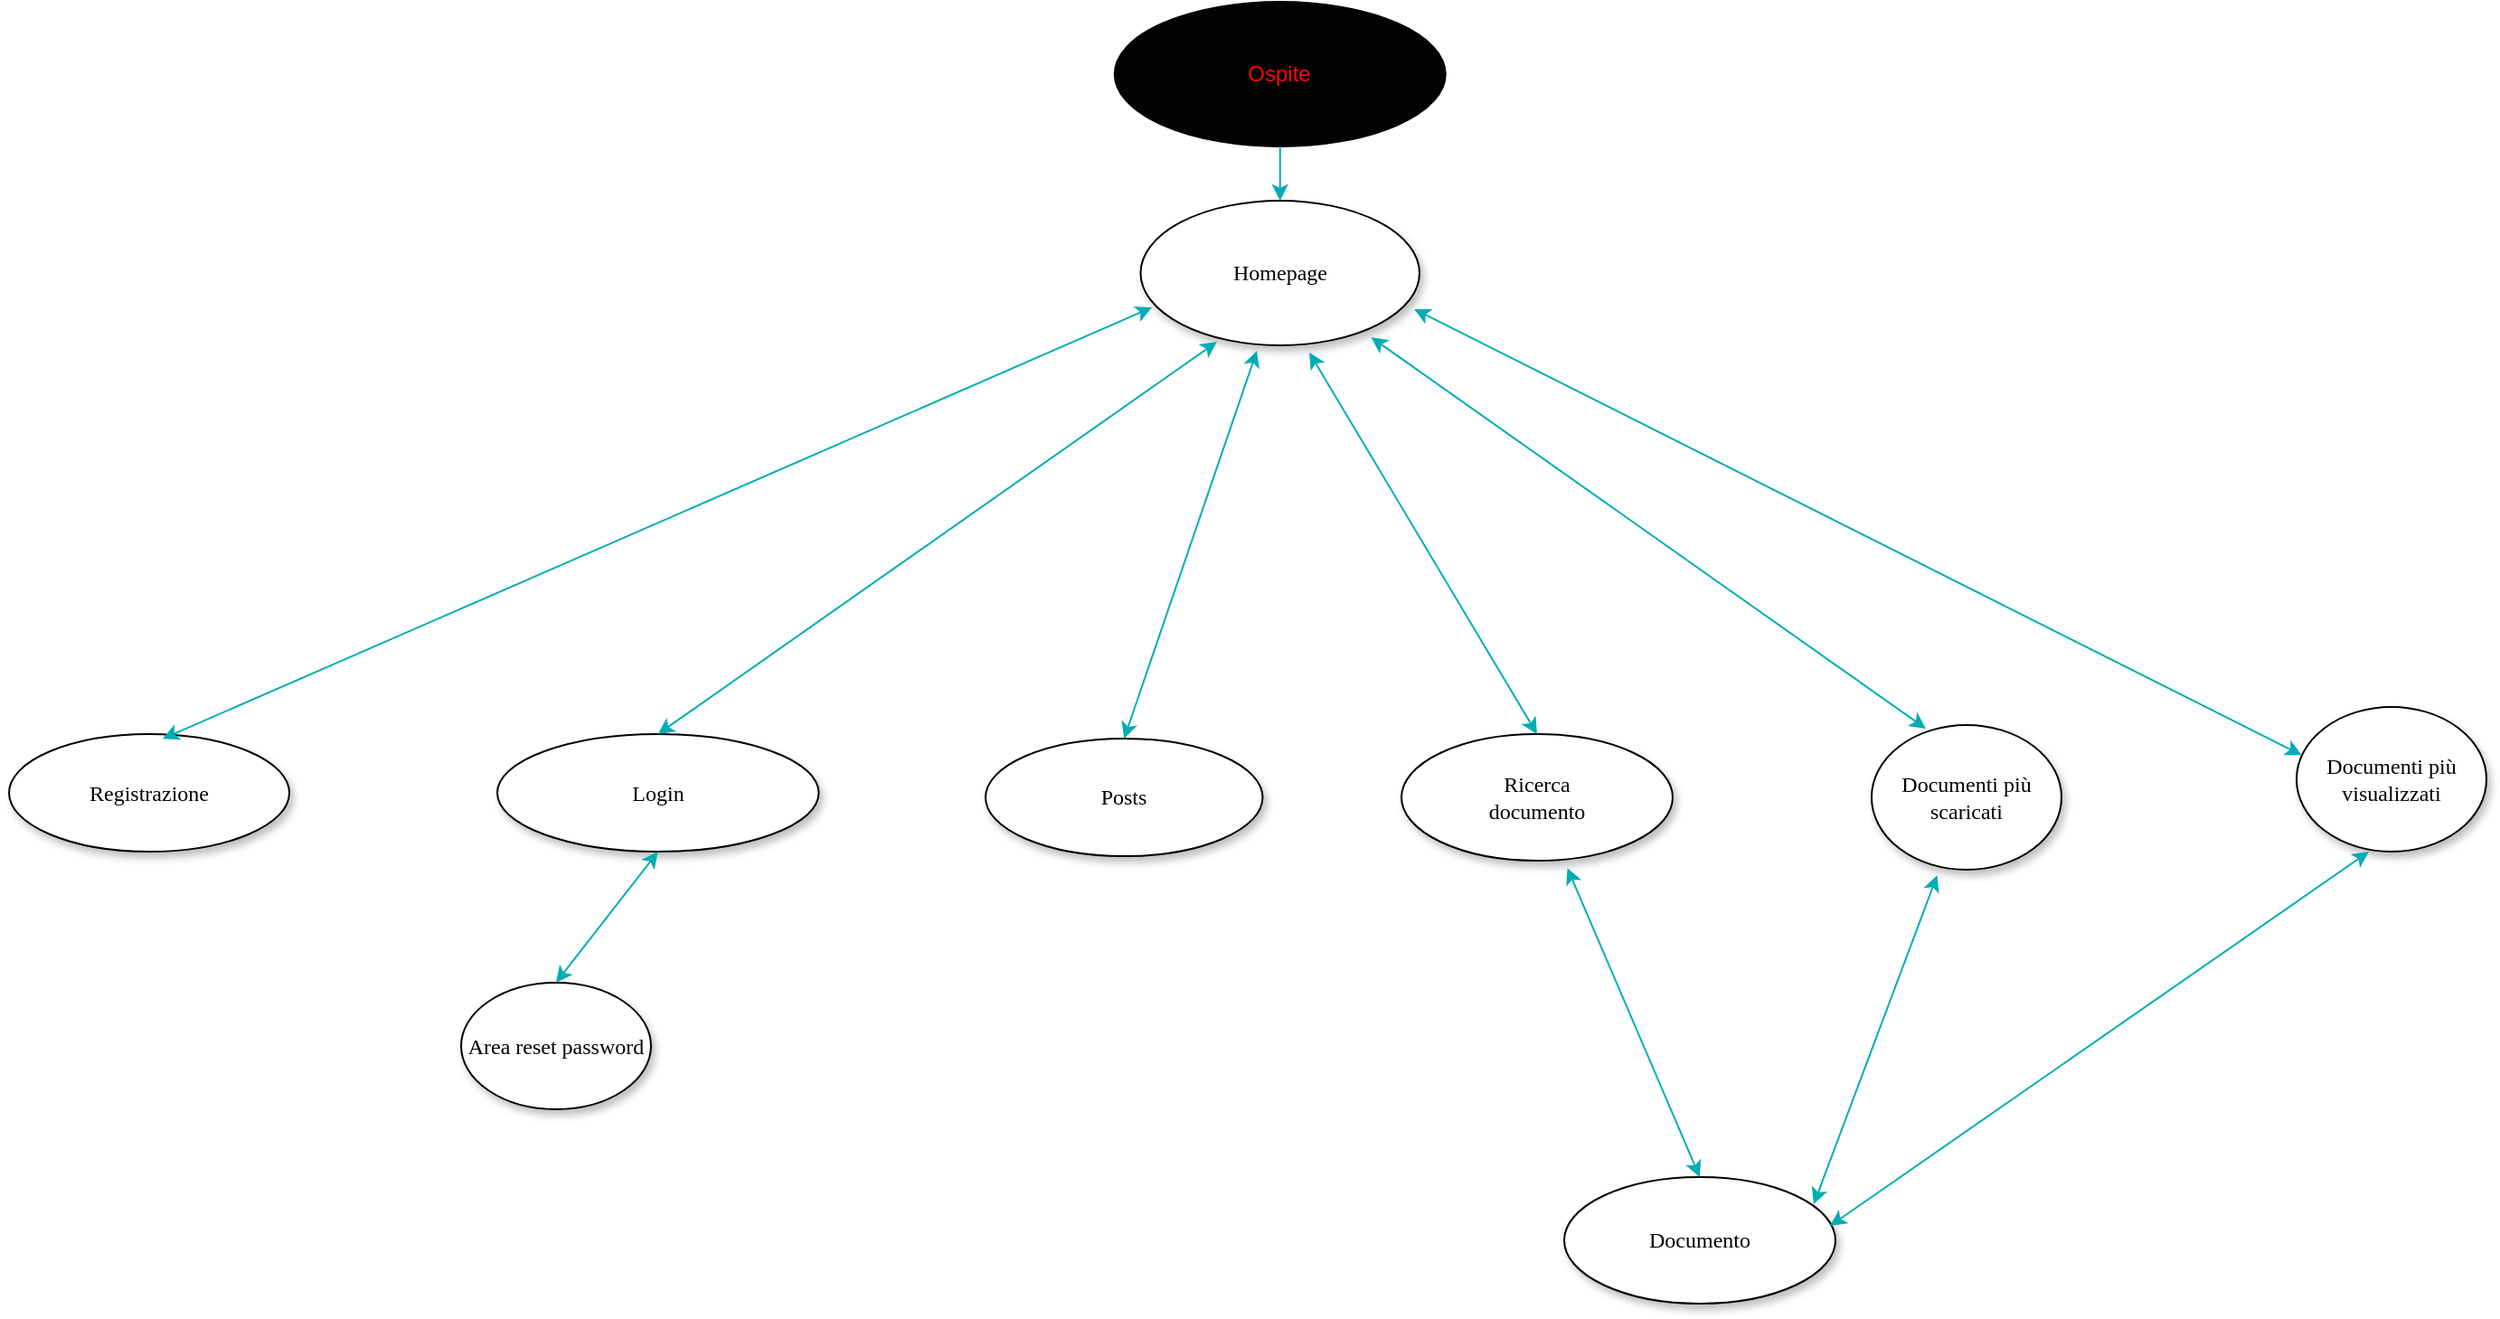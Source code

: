 <mxfile version="20.6.0" type="google"><diagram name="Page-1" id="42789a77-a242-8287-6e28-9cd8cfd52e62"><mxGraphModel grid="1" page="1" gridSize="10" guides="1" tooltips="1" connect="1" arrows="1" fold="1" pageScale="1" pageWidth="1100" pageHeight="850" background="none" math="0" shadow="0"><root><mxCell id="0"/><mxCell id="1" parent="0"/><mxCell id="1ea317790d2ca983-1" value="Homepage" style="ellipse;whiteSpace=wrap;html=1;rounded=0;shadow=1;comic=0;labelBackgroundColor=none;strokeWidth=1;fontFamily=Verdana;fontSize=12;align=center;" vertex="1" parent="1"><mxGeometry x="905.74" y="140" width="154.25" height="80" as="geometry"/></mxCell><mxCell id="1ea317790d2ca983-3" value="Posts" style="ellipse;whiteSpace=wrap;html=1;rounded=0;shadow=1;comic=0;labelBackgroundColor=none;strokeWidth=1;fontFamily=Verdana;fontSize=12;align=center;" vertex="1" parent="1"><mxGeometry x="820" y="437.5" width="153.24" height="65" as="geometry"/></mxCell><mxCell id="1ea317790d2ca983-9" value="Login" style="ellipse;whiteSpace=wrap;html=1;rounded=0;shadow=1;comic=0;labelBackgroundColor=none;strokeWidth=1;fontFamily=Verdana;fontSize=12;align=center;" vertex="1" parent="1"><mxGeometry x="550" y="435" width="177.76" height="65" as="geometry"/></mxCell><mxCell id="qL3WyRFAgiG3hxwDClsF-1" value="Ospite" style="ellipse;whiteSpace=wrap;html=1;gradientColor=none;fillColor=#030303;fontColor=#FF0808;" vertex="1" parent="1"><mxGeometry x="891.37" y="30" width="183" height="80" as="geometry"/></mxCell><mxCell id="qL3WyRFAgiG3hxwDClsF-4" value="" style="endArrow=classic;startArrow=classic;html=1;rounded=0;shadow=0;strokeColor=#00ADB3;sourcePerimeterSpacing=5;targetPerimeterSpacing=5;jumpStyle=gap;exitX=0.5;exitY=0;exitDx=0;exitDy=0;entryX=0.274;entryY=0.975;entryDx=0;entryDy=0;entryPerimeter=0;" edge="1" parent="1" source="1ea317790d2ca983-9" target="1ea317790d2ca983-1"><mxGeometry width="50" height="50" relative="1" as="geometry"><mxPoint x="933" y="740" as="sourcePoint"/><mxPoint x="970" y="270" as="targetPoint"/></mxGeometry></mxCell><mxCell id="qL3WyRFAgiG3hxwDClsF-6" value="" style="endArrow=classic;startArrow=classic;html=1;rounded=0;shadow=0;strokeColor=#00ADB3;sourcePerimeterSpacing=5;targetPerimeterSpacing=5;jumpStyle=gap;exitX=0.5;exitY=0;exitDx=0;exitDy=0;entryX=0.417;entryY=1.038;entryDx=0;entryDy=0;entryPerimeter=0;" edge="1" parent="1" source="1ea317790d2ca983-3" target="1ea317790d2ca983-1"><mxGeometry width="50" height="50" relative="1" as="geometry"><mxPoint x="618" y="575" as="sourcePoint"/><mxPoint x="960" y="270" as="targetPoint"/></mxGeometry></mxCell><mxCell id="qL3WyRFAgiG3hxwDClsF-7" value="Ricerca&lt;br&gt;documento" style="ellipse;whiteSpace=wrap;html=1;rounded=0;shadow=1;comic=0;labelBackgroundColor=none;strokeWidth=1;fontFamily=Verdana;fontSize=12;align=center;" vertex="1" parent="1"><mxGeometry x="1050" y="435" width="150" height="70" as="geometry"/></mxCell><mxCell id="qL3WyRFAgiG3hxwDClsF-8" value="" style="endArrow=classic;startArrow=classic;html=1;rounded=0;shadow=0;strokeColor=#00ADB3;sourcePerimeterSpacing=5;targetPerimeterSpacing=5;jumpStyle=gap;exitX=0.5;exitY=0;exitDx=0;exitDy=0;entryX=0.605;entryY=1.05;entryDx=0;entryDy=0;entryPerimeter=0;" edge="1" parent="1" source="qL3WyRFAgiG3hxwDClsF-7" target="1ea317790d2ca983-1"><mxGeometry width="50" height="50" relative="1" as="geometry"><mxPoint x="865.5" y="650" as="sourcePoint"/><mxPoint x="973.756" y="478.307" as="targetPoint"/></mxGeometry></mxCell><mxCell id="qL3WyRFAgiG3hxwDClsF-11" value="" style="endArrow=classic;html=1;rounded=0;shadow=0;strokeColor=#00ADB3;fontColor=#FF0808;sourcePerimeterSpacing=5;targetPerimeterSpacing=5;jumpStyle=gap;entryX=0.5;entryY=0;entryDx=0;entryDy=0;exitX=0.5;exitY=1;exitDx=0;exitDy=0;" edge="1" parent="1" source="qL3WyRFAgiG3hxwDClsF-1" target="1ea317790d2ca983-1"><mxGeometry width="50" height="50" relative="1" as="geometry"><mxPoint x="510" y="240" as="sourcePoint"/><mxPoint x="580" y="210" as="targetPoint"/></mxGeometry></mxCell><mxCell id="qL3WyRFAgiG3hxwDClsF-12" value="Area reset password" style="ellipse;whiteSpace=wrap;html=1;rounded=0;shadow=1;comic=0;labelBackgroundColor=none;strokeWidth=1;fontFamily=Verdana;fontSize=12;align=center;" vertex="1" parent="1"><mxGeometry x="530" y="572.5" width="105" height="70" as="geometry"/></mxCell><mxCell id="qL3WyRFAgiG3hxwDClsF-13" value="" style="endArrow=classic;startArrow=classic;html=1;rounded=0;shadow=0;strokeColor=#00ADB3;sourcePerimeterSpacing=5;targetPerimeterSpacing=5;jumpStyle=gap;entryX=0.5;entryY=1;entryDx=0;entryDy=0;exitX=0.5;exitY=0;exitDx=0;exitDy=0;" edge="1" parent="1" source="qL3WyRFAgiG3hxwDClsF-12" target="1ea317790d2ca983-9"><mxGeometry width="50" height="50" relative="1" as="geometry"><mxPoint x="550" y="630" as="sourcePoint"/><mxPoint x="852.13" y="515" as="targetPoint"/></mxGeometry></mxCell><mxCell id="qL3WyRFAgiG3hxwDClsF-14" value="Registrazione" style="ellipse;whiteSpace=wrap;html=1;rounded=0;shadow=1;comic=0;labelBackgroundColor=none;strokeWidth=1;fontFamily=Verdana;fontSize=12;align=center;" vertex="1" parent="1"><mxGeometry x="280" y="435" width="155" height="65" as="geometry"/></mxCell><mxCell id="qL3WyRFAgiG3hxwDClsF-15" value="" style="endArrow=classic;startArrow=classic;html=1;rounded=0;shadow=0;strokeColor=#00ADB3;sourcePerimeterSpacing=5;targetPerimeterSpacing=5;jumpStyle=gap;exitX=0.548;exitY=0.04;exitDx=0;exitDy=0;exitPerimeter=0;entryX=0.041;entryY=0.738;entryDx=0;entryDy=0;entryPerimeter=0;" edge="1" parent="1" source="qL3WyRFAgiG3hxwDClsF-14" target="1ea317790d2ca983-1"><mxGeometry width="50" height="50" relative="1" as="geometry"><mxPoint x="717.5" y="570" as="sourcePoint"/><mxPoint x="842.14" y="450" as="targetPoint"/></mxGeometry></mxCell><mxCell id="qL3WyRFAgiG3hxwDClsF-16" value="Documenti più scaricati" style="ellipse;whiteSpace=wrap;html=1;rounded=0;shadow=1;comic=0;labelBackgroundColor=none;strokeWidth=1;fontFamily=Verdana;fontSize=12;align=center;" vertex="1" parent="1"><mxGeometry x="1310" y="430" width="105" height="80" as="geometry"/></mxCell><mxCell id="qL3WyRFAgiG3hxwDClsF-17" value="" style="endArrow=classic;startArrow=classic;html=1;rounded=0;shadow=0;strokeColor=#00ADB3;sourcePerimeterSpacing=5;targetPerimeterSpacing=5;jumpStyle=gap;exitX=0.286;exitY=0.025;exitDx=0;exitDy=0;exitPerimeter=0;" edge="1" parent="1" source="qL3WyRFAgiG3hxwDClsF-16" target="1ea317790d2ca983-1"><mxGeometry width="50" height="50" relative="1" as="geometry"><mxPoint x="1240" y="750" as="sourcePoint"/><mxPoint x="997.007" y="457.04" as="targetPoint"/></mxGeometry></mxCell><mxCell id="qL3WyRFAgiG3hxwDClsF-18" value="Documenti più visualizzati" style="ellipse;whiteSpace=wrap;html=1;rounded=0;shadow=1;comic=0;labelBackgroundColor=none;strokeWidth=1;fontFamily=Verdana;fontSize=12;align=center;" vertex="1" parent="1"><mxGeometry x="1545" y="420" width="105" height="80" as="geometry"/></mxCell><mxCell id="qL3WyRFAgiG3hxwDClsF-19" value="" style="endArrow=classic;startArrow=classic;html=1;rounded=0;shadow=0;strokeColor=#00ADB3;sourcePerimeterSpacing=5;targetPerimeterSpacing=5;jumpStyle=gap;exitX=0.027;exitY=0.333;exitDx=0;exitDy=0;exitPerimeter=0;entryX=0.981;entryY=0.75;entryDx=0;entryDy=0;entryPerimeter=0;" edge="1" parent="1" source="qL3WyRFAgiG3hxwDClsF-18" target="1ea317790d2ca983-1"><mxGeometry width="50" height="50" relative="1" as="geometry"><mxPoint x="1281.507" y="641.716" as="sourcePoint"/><mxPoint x="996.29" y="465.611" as="targetPoint"/></mxGeometry></mxCell><mxCell id="qL3WyRFAgiG3hxwDClsF-21" value="Documento" style="ellipse;whiteSpace=wrap;html=1;rounded=0;shadow=1;comic=0;labelBackgroundColor=none;strokeWidth=1;fontFamily=Verdana;fontSize=12;align=center;" vertex="1" parent="1"><mxGeometry x="1140" y="680" width="150" height="70" as="geometry"/></mxCell><mxCell id="qL3WyRFAgiG3hxwDClsF-22" value="" style="endArrow=classic;startArrow=classic;html=1;rounded=0;shadow=0;strokeColor=#00ADB3;sourcePerimeterSpacing=5;targetPerimeterSpacing=5;jumpStyle=gap;exitX=0.5;exitY=0;exitDx=0;exitDy=0;" edge="1" parent="1" source="qL3WyRFAgiG3hxwDClsF-21" target="qL3WyRFAgiG3hxwDClsF-7"><mxGeometry width="50" height="50" relative="1" as="geometry"><mxPoint x="1105" y="570" as="sourcePoint"/><mxPoint x="1009.071" y="274" as="targetPoint"/></mxGeometry></mxCell><mxCell id="qL3WyRFAgiG3hxwDClsF-23" value="" style="endArrow=classic;startArrow=classic;html=1;rounded=0;shadow=0;strokeColor=#00ADB3;sourcePerimeterSpacing=5;targetPerimeterSpacing=5;jumpStyle=gap;exitX=0.92;exitY=0.214;exitDx=0;exitDy=0;exitPerimeter=0;" edge="1" parent="1" source="qL3WyRFAgiG3hxwDClsF-21" target="qL3WyRFAgiG3hxwDClsF-16"><mxGeometry width="50" height="50" relative="1" as="geometry"><mxPoint x="1105" y="730" as="sourcePoint"/><mxPoint x="1105" y="645" as="targetPoint"/></mxGeometry></mxCell><mxCell id="qL3WyRFAgiG3hxwDClsF-24" value="" style="endArrow=classic;startArrow=classic;html=1;rounded=0;shadow=0;strokeColor=#00ADB3;sourcePerimeterSpacing=5;targetPerimeterSpacing=5;jumpStyle=gap;exitX=0.98;exitY=0.386;exitDx=0;exitDy=0;exitPerimeter=0;entryX=0.381;entryY=1;entryDx=0;entryDy=0;entryPerimeter=0;" edge="1" parent="1" source="qL3WyRFAgiG3hxwDClsF-21" target="qL3WyRFAgiG3hxwDClsF-18"><mxGeometry width="50" height="50" relative="1" as="geometry"><mxPoint x="1230" y="720" as="sourcePoint"/><mxPoint x="1610" y="470" as="targetPoint"/></mxGeometry></mxCell></root></mxGraphModel></diagram></mxfile>